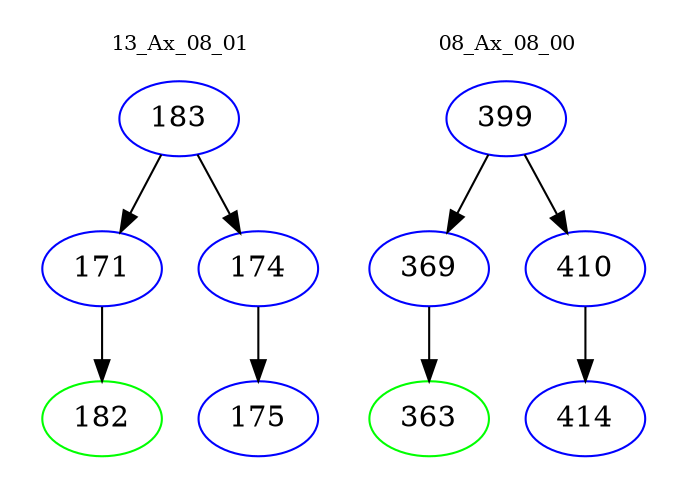 digraph{
subgraph cluster_0 {
color = white
label = "13_Ax_08_01";
fontsize=10;
T0_183 [label="183", color="blue"]
T0_183 -> T0_171 [color="black"]
T0_171 [label="171", color="blue"]
T0_171 -> T0_182 [color="black"]
T0_182 [label="182", color="green"]
T0_183 -> T0_174 [color="black"]
T0_174 [label="174", color="blue"]
T0_174 -> T0_175 [color="black"]
T0_175 [label="175", color="blue"]
}
subgraph cluster_1 {
color = white
label = "08_Ax_08_00";
fontsize=10;
T1_399 [label="399", color="blue"]
T1_399 -> T1_369 [color="black"]
T1_369 [label="369", color="blue"]
T1_369 -> T1_363 [color="black"]
T1_363 [label="363", color="green"]
T1_399 -> T1_410 [color="black"]
T1_410 [label="410", color="blue"]
T1_410 -> T1_414 [color="black"]
T1_414 [label="414", color="blue"]
}
}
